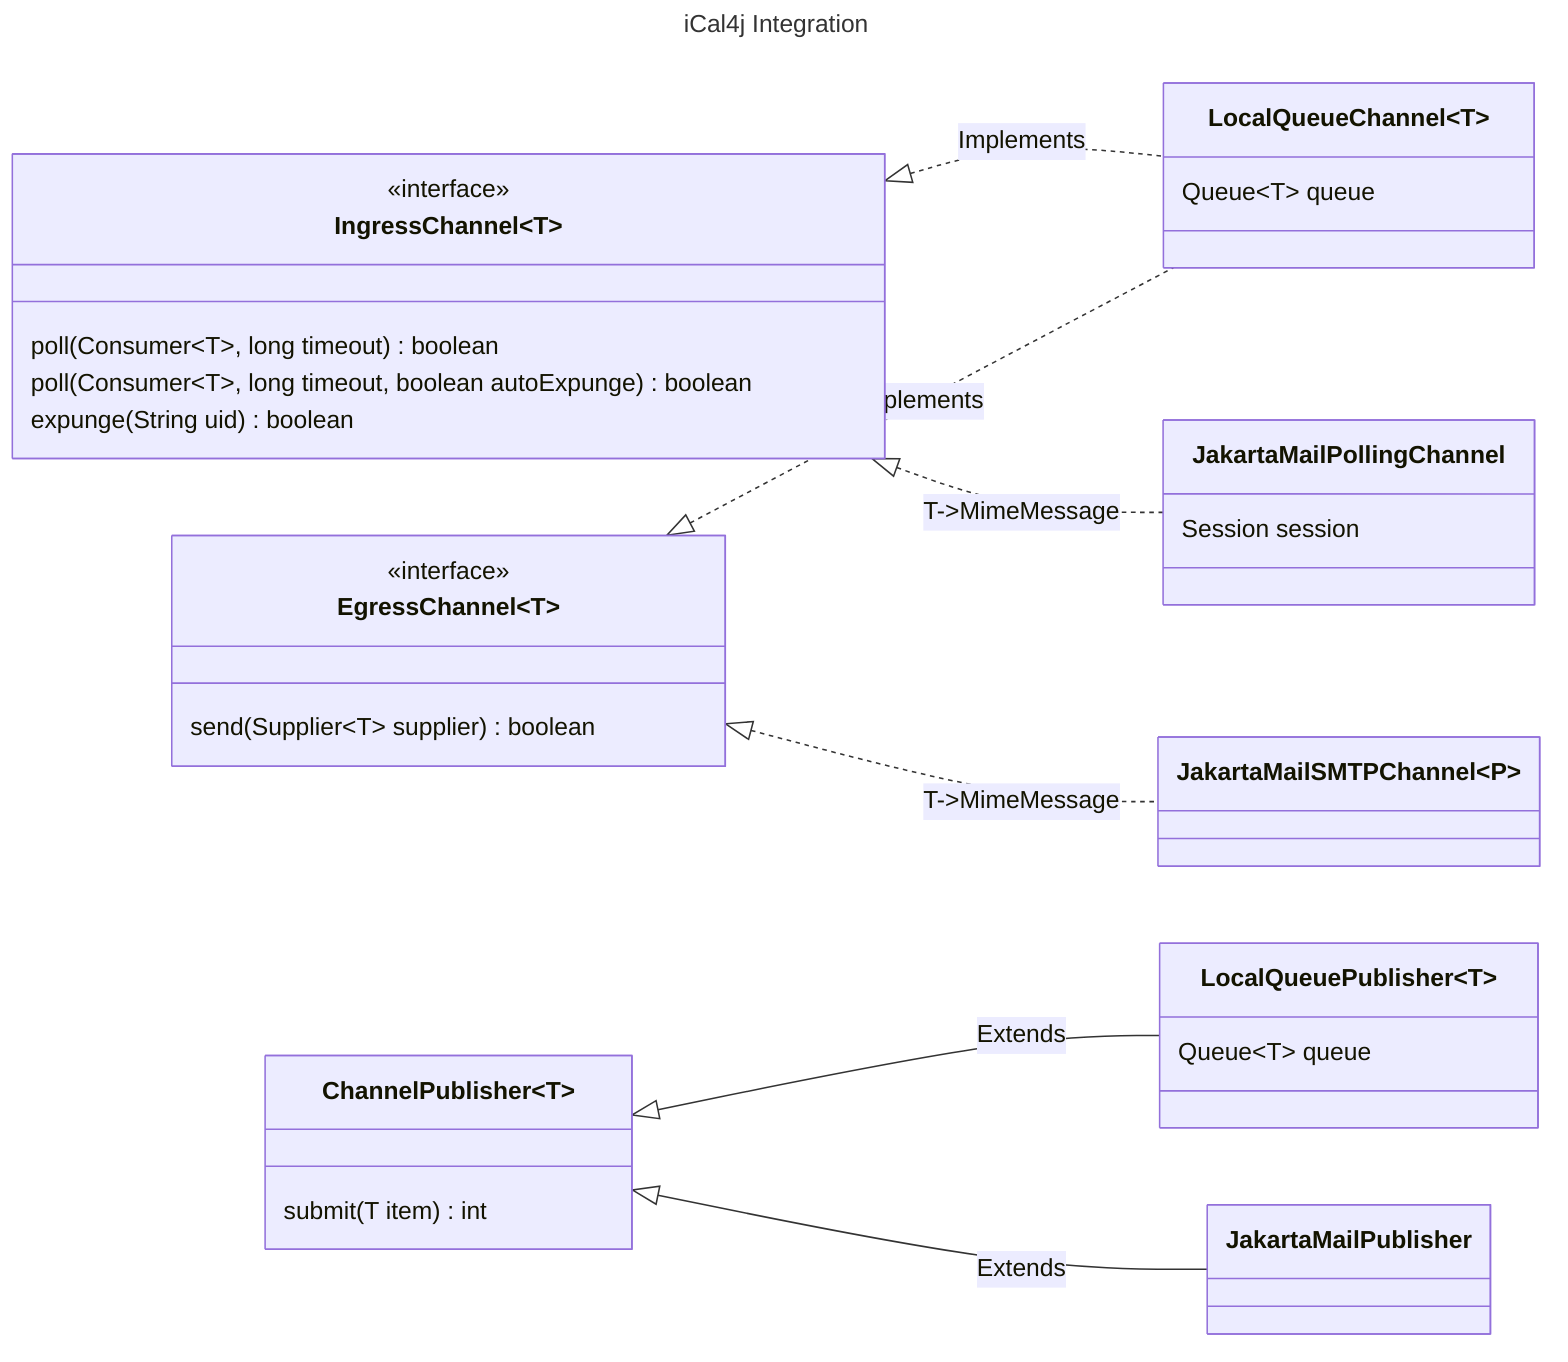---
title: iCal4j Integration
---
classDiagram
    direction LR

    class IngressChannel~T~
    <<interface>> IngressChannel~T~
    IngressChannel~T~: poll(Consumer~T~, long timeout) boolean
    IngressChannel~T~: poll(Consumer~T~, long timeout, boolean autoExpunge) boolean
    IngressChannel~T~: expunge(String uid) boolean

    class EgressChannel~T~
    <<interface>> EgressChannel~T~
    EgressChannel~T~: send(Supplier~T~ supplier) boolean

    class ChannelPublisher~T~
    ChannelPublisher~T~: submit(T item) int

    class LocalQueuePublisher~T~
    LocalQueuePublisher~T~: Queue~T~ queue

    class LocalQueueChannel~T~
    LocalQueueChannel~T~: Queue~T~ queue

    class JakartaMailSMTPChannel~P~
%%    JakartaMailSMTPChannel~T~: submit(MimeMessage item) int

    class JakartaMailPollingChannel
    JakartaMailPollingChannel: Session session

    class JakartaMailPublisher

    IngressChannel~T~ <|.. LocalQueueChannel~T~: Implements
    EgressChannel~T~ <|.. LocalQueueChannel~T~: Implements

    EgressChannel~T~ <|.. JakartaMailSMTPChannel~P~: T->MimeMessage

    IngressChannel~T~ <|.. JakartaMailPollingChannel: T->MimeMessage

    ChannelPublisher~T~ <|-- LocalQueuePublisher~T~: Extends
    ChannelPublisher~T~ <|-- JakartaMailPublisher: Extends